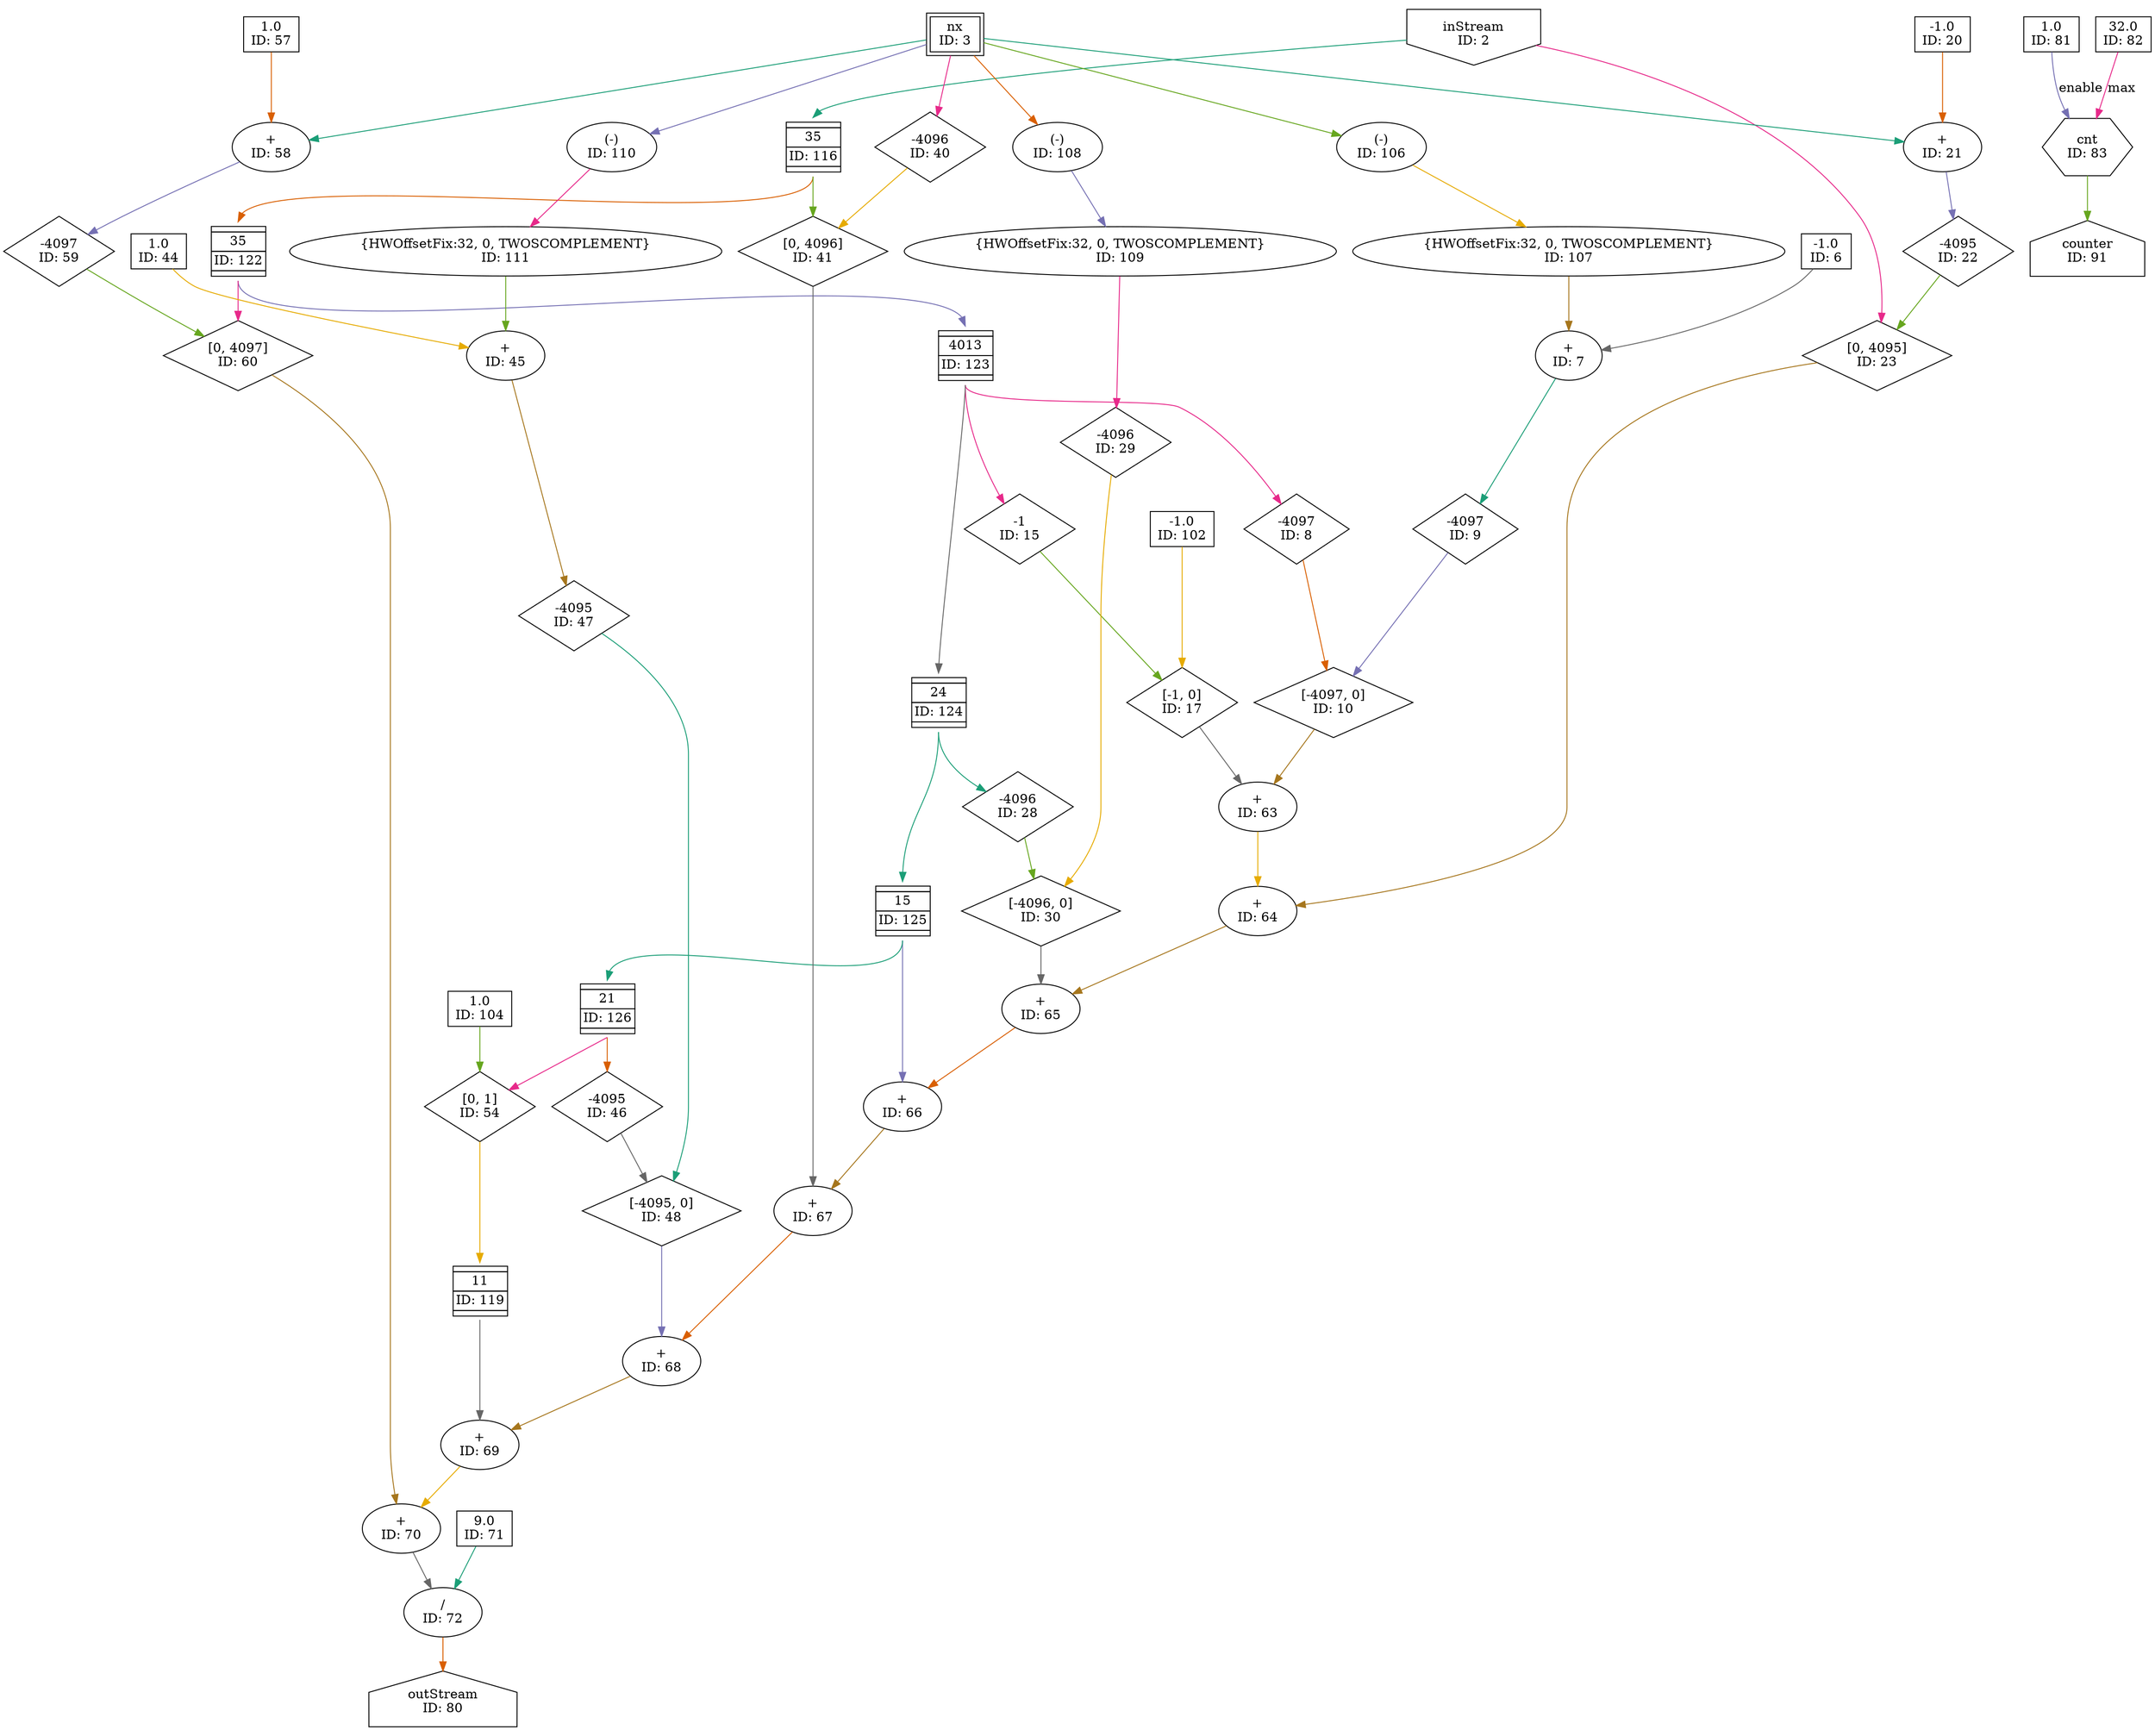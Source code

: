 digraph TwoDAverageDynamicKernel_tapnfold_2{
	NodeInput2 [shape=invhouse, label="inStream\nID: 2"];
	NodeFIFO116 [shape=plaintext, label=<<TABLE BORDER="0" CELLSPACING="0" CELLBORDER="1"> <TR><TD></TD></TR><TR><TD>35</TD></TR><TR><TD>ID: 116</TD></TR> <TR><TD></TD></TR> </TABLE>>];
	NodeFIFO122 [shape=plaintext, label=<<TABLE BORDER="0" CELLSPACING="0" CELLBORDER="1"> <TR><TD></TD></TR><TR><TD>35</TD></TR><TR><TD>ID: 122</TD></TR> <TR><TD></TD></TR> </TABLE>>];
	NodeFIFO123 [shape=plaintext, label=<<TABLE BORDER="0" CELLSPACING="0" CELLBORDER="1"> <TR><TD></TD></TR><TR><TD>4013</TD></TR><TR><TD>ID: 123</TD></TR> <TR><TD></TD></TR> </TABLE>>];
	NodeStreamOffset8 [shape=diamond, label="-4097\nID: 8"];
	NodeInputMappedReg3 [shape=box, peripheries=2, label="nx\nID: 3"];
	NodeNeg106 [label="(-)\nID: 106"];
	NodeCast107 [label="{HWOffsetFix:32, 0, TWOSCOMPLEMENT}\nID: 107"];
	NodeConstantDouble6 [shape=box, label="-1.0\nID: 6"];
	NodeAdd7 [label="+\nID: 7"];
	NodeStreamOffset9 [shape=diamond, label="-4097\nID: 9"];
	NodeDynamicStreamOffset10 [shape=diamond, label="[-4097, 0]\nID: 10"];
	NodeStreamOffset15 [shape=diamond, label="-1\nID: 15"];
	NodeConstantRawBits102 [shape=box, label="-1.0\nID: 102"];
	NodeDynamicStreamOffset17 [shape=diamond, label="[-1, 0]\nID: 17"];
	NodeAdd63 [label="+\nID: 63"];
	NodeConstantDouble20 [shape=box, label="-1.0\nID: 20"];
	NodeAdd21 [label="+\nID: 21"];
	NodeStreamOffset22 [shape=diamond, label="-4095\nID: 22"];
	NodeDynamicStreamOffset23 [shape=diamond, label="[0, 4095]\nID: 23"];
	NodeAdd64 [label="+\nID: 64"];
	NodeFIFO124 [shape=plaintext, label=<<TABLE BORDER="0" CELLSPACING="0" CELLBORDER="1"> <TR><TD></TD></TR><TR><TD>24</TD></TR><TR><TD>ID: 124</TD></TR> <TR><TD></TD></TR> </TABLE>>];
	NodeStreamOffset28 [shape=diamond, label="-4096\nID: 28"];
	NodeNeg108 [label="(-)\nID: 108"];
	NodeCast109 [label="{HWOffsetFix:32, 0, TWOSCOMPLEMENT}\nID: 109"];
	NodeStreamOffset29 [shape=diamond, label="-4096\nID: 29"];
	NodeDynamicStreamOffset30 [shape=diamond, label="[-4096, 0]\nID: 30"];
	NodeAdd65 [label="+\nID: 65"];
	NodeFIFO125 [shape=plaintext, label=<<TABLE BORDER="0" CELLSPACING="0" CELLBORDER="1"> <TR><TD></TD></TR><TR><TD>15</TD></TR><TR><TD>ID: 125</TD></TR> <TR><TD></TD></TR> </TABLE>>];
	NodeAdd66 [label="+\nID: 66"];
	NodeStreamOffset40 [shape=diamond, label="-4096\nID: 40"];
	NodeDynamicStreamOffset41 [shape=diamond, label="[0, 4096]\nID: 41"];
	NodeAdd67 [label="+\nID: 67"];
	NodeFIFO126 [shape=plaintext, label=<<TABLE BORDER="0" CELLSPACING="0" CELLBORDER="1"> <TR><TD></TD></TR><TR><TD>21</TD></TR><TR><TD>ID: 126</TD></TR> <TR><TD></TD></TR> </TABLE>>];
	NodeStreamOffset46 [shape=diamond, label="-4095\nID: 46"];
	NodeNeg110 [label="(-)\nID: 110"];
	NodeCast111 [label="{HWOffsetFix:32, 0, TWOSCOMPLEMENT}\nID: 111"];
	NodeConstantDouble44 [shape=box, label="1.0\nID: 44"];
	NodeAdd45 [label="+\nID: 45"];
	NodeStreamOffset47 [shape=diamond, label="-4095\nID: 47"];
	NodeDynamicStreamOffset48 [shape=diamond, label="[-4095, 0]\nID: 48"];
	NodeAdd68 [label="+\nID: 68"];
	NodeConstantRawBits104 [shape=box, label="1.0\nID: 104"];
	NodeDynamicStreamOffset54 [shape=diamond, label="[0, 1]\nID: 54"];
	NodeFIFO119 [shape=plaintext, label=<<TABLE BORDER="0" CELLSPACING="0" CELLBORDER="1"> <TR><TD></TD></TR><TR><TD>11</TD></TR><TR><TD>ID: 119</TD></TR> <TR><TD></TD></TR> </TABLE>>];
	NodeAdd69 [label="+\nID: 69"];
	NodeConstantDouble57 [shape=box, label="1.0\nID: 57"];
	NodeAdd58 [label="+\nID: 58"];
	NodeStreamOffset59 [shape=diamond, label="-4097\nID: 59"];
	NodeDynamicStreamOffset60 [shape=diamond, label="[0, 4097]\nID: 60"];
	NodeAdd70 [label="+\nID: 70"];
	NodeConstantDouble71 [shape=box, label="9.0\nID: 71"];
	NodeDiv72 [label="/\nID: 72"];
	NodeOutput80 [shape=house, label="outStream\nID: 80"];
	NodeConstantDouble81 [shape=box, label="1.0\nID: 81"];
	NodeConstantDouble82 [shape=box, label="32.0\nID: 82"];
	NodeCounterV183 [shape=hexagon, label="cnt\nID: 83"];
	NodeOutput91 [shape=house, label="counter\nID: 91"];
	NodeInput2 -> NodeFIFO116[headport="n" color="/dark28/1" photon_data="EDGE,SrcNode:2,SrcNodePort:data"];
	NodeFIFO116 -> NodeFIFO122[tailport="s" headport="n" color="/dark28/2" photon_data="EDGE,SrcNode:116,SrcNodePort:output"];
	NodeFIFO122 -> NodeFIFO123[tailport="s" headport="n" color="/dark28/3" photon_data="EDGE,SrcNode:122,SrcNodePort:output"];
	NodeFIFO123 -> NodeStreamOffset8[tailport="s" color="/dark28/4" photon_data="EDGE,SrcNode:123,SrcNodePort:output"];
	NodeInputMappedReg3 -> NodeNeg106[color="/dark28/5" photon_data="EDGE,SrcNode:3,SrcNodePort:nx"];
	NodeNeg106 -> NodeCast107[color="/dark28/6" photon_data="EDGE,SrcNode:106,SrcNodePort:result"];
	NodeCast107 -> NodeAdd7[color="/dark28/7" photon_data="EDGE,SrcNode:107,SrcNodePort:o"];
	NodeConstantDouble6 -> NodeAdd7[color="/dark28/8" photon_data="EDGE,SrcNode:6,SrcNodePort:value"];
	NodeAdd7 -> NodeStreamOffset9[color="/dark28/1" photon_data="EDGE,SrcNode:7,SrcNodePort:result"];
	NodeStreamOffset8 -> NodeDynamicStreamOffset10[color="/dark28/2" photon_data="EDGE,SrcNode:8,SrcNodePort:output"];
	NodeStreamOffset9 -> NodeDynamicStreamOffset10[color="/dark28/3" photon_data="EDGE,SrcNode:9,SrcNodePort:output"];
	NodeFIFO123 -> NodeStreamOffset15[tailport="s" color="/dark28/4" photon_data="EDGE,SrcNode:123,SrcNodePort:output"];
	NodeStreamOffset15 -> NodeDynamicStreamOffset17[color="/dark28/5" photon_data="EDGE,SrcNode:15,SrcNodePort:output"];
	NodeConstantRawBits102 -> NodeDynamicStreamOffset17[color="/dark28/6" photon_data="EDGE,SrcNode:102,SrcNodePort:value"];
	NodeDynamicStreamOffset10 -> NodeAdd63[color="/dark28/7" photon_data="EDGE,SrcNode:10,SrcNodePort:output"];
	NodeDynamicStreamOffset17 -> NodeAdd63[color="/dark28/8" photon_data="EDGE,SrcNode:17,SrcNodePort:output"];
	NodeInputMappedReg3 -> NodeAdd21[color="/dark28/1" photon_data="EDGE,SrcNode:3,SrcNodePort:nx"];
	NodeConstantDouble20 -> NodeAdd21[color="/dark28/2" photon_data="EDGE,SrcNode:20,SrcNodePort:value"];
	NodeAdd21 -> NodeStreamOffset22[color="/dark28/3" photon_data="EDGE,SrcNode:21,SrcNodePort:result"];
	NodeInput2 -> NodeDynamicStreamOffset23[color="/dark28/4" photon_data="EDGE,SrcNode:2,SrcNodePort:data"];
	NodeStreamOffset22 -> NodeDynamicStreamOffset23[color="/dark28/5" photon_data="EDGE,SrcNode:22,SrcNodePort:output"];
	NodeAdd63 -> NodeAdd64[color="/dark28/6" photon_data="EDGE,SrcNode:63,SrcNodePort:result"];
	NodeDynamicStreamOffset23 -> NodeAdd64[color="/dark28/7" photon_data="EDGE,SrcNode:23,SrcNodePort:output"];
	NodeFIFO123 -> NodeFIFO124[tailport="s" headport="n" color="/dark28/8" photon_data="EDGE,SrcNode:123,SrcNodePort:output"];
	NodeFIFO124 -> NodeStreamOffset28[tailport="s" color="/dark28/1" photon_data="EDGE,SrcNode:124,SrcNodePort:output"];
	NodeInputMappedReg3 -> NodeNeg108[color="/dark28/2" photon_data="EDGE,SrcNode:3,SrcNodePort:nx"];
	NodeNeg108 -> NodeCast109[color="/dark28/3" photon_data="EDGE,SrcNode:108,SrcNodePort:result"];
	NodeCast109 -> NodeStreamOffset29[color="/dark28/4" photon_data="EDGE,SrcNode:109,SrcNodePort:o"];
	NodeStreamOffset28 -> NodeDynamicStreamOffset30[color="/dark28/5" photon_data="EDGE,SrcNode:28,SrcNodePort:output"];
	NodeStreamOffset29 -> NodeDynamicStreamOffset30[color="/dark28/6" photon_data="EDGE,SrcNode:29,SrcNodePort:output"];
	NodeAdd64 -> NodeAdd65[color="/dark28/7" photon_data="EDGE,SrcNode:64,SrcNodePort:result"];
	NodeDynamicStreamOffset30 -> NodeAdd65[color="/dark28/8" photon_data="EDGE,SrcNode:30,SrcNodePort:output"];
	NodeFIFO124 -> NodeFIFO125[tailport="s" headport="n" color="/dark28/1" photon_data="EDGE,SrcNode:124,SrcNodePort:output"];
	NodeAdd65 -> NodeAdd66[color="/dark28/2" photon_data="EDGE,SrcNode:65,SrcNodePort:result"];
	NodeFIFO125 -> NodeAdd66[tailport="s" color="/dark28/3" photon_data="EDGE,SrcNode:125,SrcNodePort:output"];
	NodeInputMappedReg3 -> NodeStreamOffset40[color="/dark28/4" photon_data="EDGE,SrcNode:3,SrcNodePort:nx"];
	NodeFIFO116 -> NodeDynamicStreamOffset41[tailport="s" color="/dark28/5" photon_data="EDGE,SrcNode:116,SrcNodePort:output"];
	NodeStreamOffset40 -> NodeDynamicStreamOffset41[color="/dark28/6" photon_data="EDGE,SrcNode:40,SrcNodePort:output"];
	NodeAdd66 -> NodeAdd67[color="/dark28/7" photon_data="EDGE,SrcNode:66,SrcNodePort:result"];
	NodeDynamicStreamOffset41 -> NodeAdd67[color="/dark28/8" photon_data="EDGE,SrcNode:41,SrcNodePort:output"];
	NodeFIFO125 -> NodeFIFO126[tailport="s" headport="n" color="/dark28/1" photon_data="EDGE,SrcNode:125,SrcNodePort:output"];
	NodeFIFO126 -> NodeStreamOffset46[tailport="s" color="/dark28/2" photon_data="EDGE,SrcNode:126,SrcNodePort:output"];
	NodeInputMappedReg3 -> NodeNeg110[color="/dark28/3" photon_data="EDGE,SrcNode:3,SrcNodePort:nx"];
	NodeNeg110 -> NodeCast111[color="/dark28/4" photon_data="EDGE,SrcNode:110,SrcNodePort:result"];
	NodeCast111 -> NodeAdd45[color="/dark28/5" photon_data="EDGE,SrcNode:111,SrcNodePort:o"];
	NodeConstantDouble44 -> NodeAdd45[color="/dark28/6" photon_data="EDGE,SrcNode:44,SrcNodePort:value"];
	NodeAdd45 -> NodeStreamOffset47[color="/dark28/7" photon_data="EDGE,SrcNode:45,SrcNodePort:result"];
	NodeStreamOffset46 -> NodeDynamicStreamOffset48[color="/dark28/8" photon_data="EDGE,SrcNode:46,SrcNodePort:output"];
	NodeStreamOffset47 -> NodeDynamicStreamOffset48[color="/dark28/1" photon_data="EDGE,SrcNode:47,SrcNodePort:output"];
	NodeAdd67 -> NodeAdd68[color="/dark28/2" photon_data="EDGE,SrcNode:67,SrcNodePort:result"];
	NodeDynamicStreamOffset48 -> NodeAdd68[color="/dark28/3" photon_data="EDGE,SrcNode:48,SrcNodePort:output"];
	NodeFIFO126 -> NodeDynamicStreamOffset54[tailport="s" color="/dark28/4" photon_data="EDGE,SrcNode:126,SrcNodePort:output"];
	NodeConstantRawBits104 -> NodeDynamicStreamOffset54[color="/dark28/5" photon_data="EDGE,SrcNode:104,SrcNodePort:value"];
	NodeDynamicStreamOffset54 -> NodeFIFO119[headport="n" color="/dark28/6" photon_data="EDGE,SrcNode:54,SrcNodePort:output"];
	NodeAdd68 -> NodeAdd69[color="/dark28/7" photon_data="EDGE,SrcNode:68,SrcNodePort:result"];
	NodeFIFO119 -> NodeAdd69[tailport="s" color="/dark28/8" photon_data="EDGE,SrcNode:119,SrcNodePort:output"];
	NodeInputMappedReg3 -> NodeAdd58[color="/dark28/1" photon_data="EDGE,SrcNode:3,SrcNodePort:nx"];
	NodeConstantDouble57 -> NodeAdd58[color="/dark28/2" photon_data="EDGE,SrcNode:57,SrcNodePort:value"];
	NodeAdd58 -> NodeStreamOffset59[color="/dark28/3" photon_data="EDGE,SrcNode:58,SrcNodePort:result"];
	NodeFIFO122 -> NodeDynamicStreamOffset60[tailport="s" color="/dark28/4" photon_data="EDGE,SrcNode:122,SrcNodePort:output"];
	NodeStreamOffset59 -> NodeDynamicStreamOffset60[color="/dark28/5" photon_data="EDGE,SrcNode:59,SrcNodePort:output"];
	NodeAdd69 -> NodeAdd70[color="/dark28/6" photon_data="EDGE,SrcNode:69,SrcNodePort:result"];
	NodeDynamicStreamOffset60 -> NodeAdd70[color="/dark28/7" photon_data="EDGE,SrcNode:60,SrcNodePort:output"];
	NodeAdd70 -> NodeDiv72[color="/dark28/8" photon_data="EDGE,SrcNode:70,SrcNodePort:result"];
	NodeConstantDouble71 -> NodeDiv72[color="/dark28/1" photon_data="EDGE,SrcNode:71,SrcNodePort:value"];
	NodeDiv72 -> NodeOutput80[color="/dark28/2" photon_data="EDGE,SrcNode:72,SrcNodePort:result"];
	NodeConstantDouble81 -> NodeCounterV183[label="enable" color="/dark28/3" photon_data="EDGE,SrcNode:81,SrcNodePort:value"];
	NodeConstantDouble82 -> NodeCounterV183[label="max" color="/dark28/4" photon_data="EDGE,SrcNode:82,SrcNodePort:value"];
	NodeCounterV183 -> NodeOutput91[color="/dark28/5" photon_data="EDGE,SrcNode:83,SrcNodePort:count"];
}
